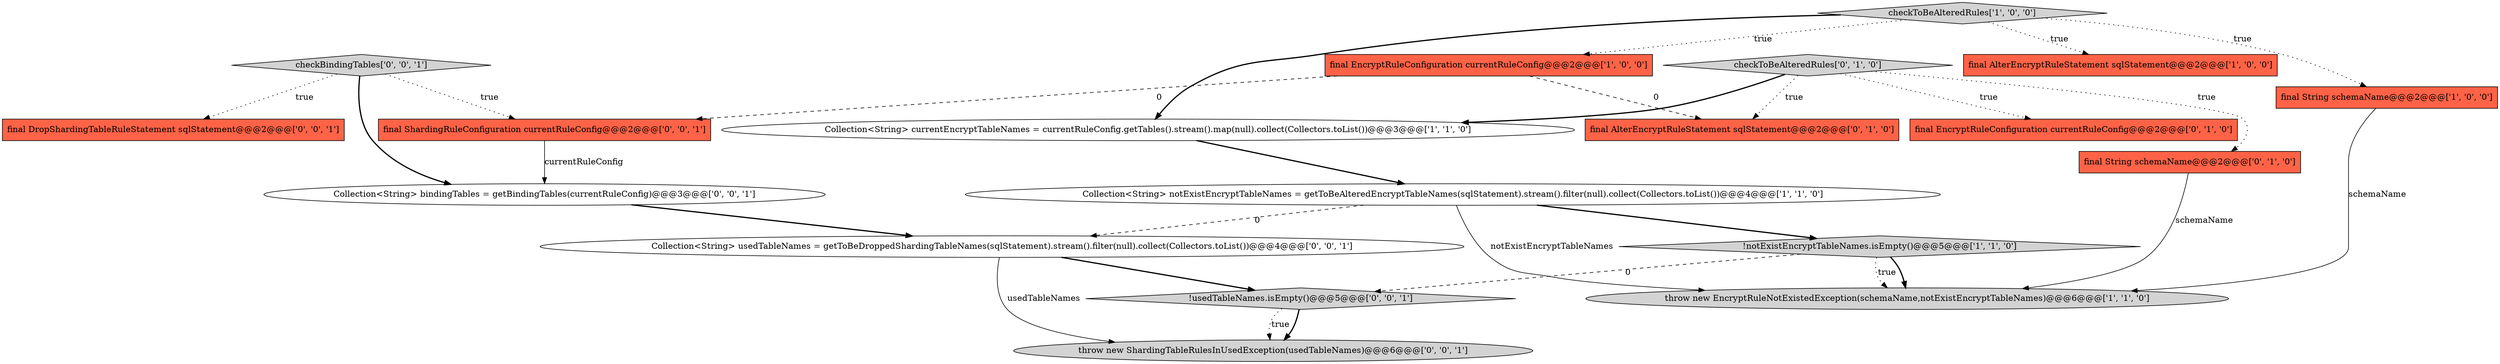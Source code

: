 digraph {
3 [style = filled, label = "!notExistEncryptTableNames.isEmpty()@@@5@@@['1', '1', '0']", fillcolor = lightgray, shape = diamond image = "AAA0AAABBB1BBB"];
9 [style = filled, label = "checkToBeAlteredRules['0', '1', '0']", fillcolor = lightgray, shape = diamond image = "AAA0AAABBB2BBB"];
11 [style = filled, label = "final AlterEncryptRuleStatement sqlStatement@@@2@@@['0', '1', '0']", fillcolor = tomato, shape = box image = "AAA1AAABBB2BBB"];
2 [style = filled, label = "Collection<String> currentEncryptTableNames = currentRuleConfig.getTables().stream().map(null).collect(Collectors.toList())@@@3@@@['1', '1', '0']", fillcolor = white, shape = ellipse image = "AAA0AAABBB1BBB"];
7 [style = filled, label = "checkToBeAlteredRules['1', '0', '0']", fillcolor = lightgray, shape = diamond image = "AAA0AAABBB1BBB"];
4 [style = filled, label = "Collection<String> notExistEncryptTableNames = getToBeAlteredEncryptTableNames(sqlStatement).stream().filter(null).collect(Collectors.toList())@@@4@@@['1', '1', '0']", fillcolor = white, shape = ellipse image = "AAA0AAABBB1BBB"];
6 [style = filled, label = "final EncryptRuleConfiguration currentRuleConfig@@@2@@@['1', '0', '0']", fillcolor = tomato, shape = box image = "AAA1AAABBB1BBB"];
1 [style = filled, label = "final AlterEncryptRuleStatement sqlStatement@@@2@@@['1', '0', '0']", fillcolor = tomato, shape = box image = "AAA0AAABBB1BBB"];
8 [style = filled, label = "final EncryptRuleConfiguration currentRuleConfig@@@2@@@['0', '1', '0']", fillcolor = tomato, shape = box image = "AAA0AAABBB2BBB"];
10 [style = filled, label = "final String schemaName@@@2@@@['0', '1', '0']", fillcolor = tomato, shape = box image = "AAA0AAABBB2BBB"];
5 [style = filled, label = "throw new EncryptRuleNotExistedException(schemaName,notExistEncryptTableNames)@@@6@@@['1', '1', '0']", fillcolor = lightgray, shape = ellipse image = "AAA0AAABBB1BBB"];
12 [style = filled, label = "!usedTableNames.isEmpty()@@@5@@@['0', '0', '1']", fillcolor = lightgray, shape = diamond image = "AAA0AAABBB3BBB"];
15 [style = filled, label = "final DropShardingTableRuleStatement sqlStatement@@@2@@@['0', '0', '1']", fillcolor = tomato, shape = box image = "AAA0AAABBB3BBB"];
13 [style = filled, label = "throw new ShardingTableRulesInUsedException(usedTableNames)@@@6@@@['0', '0', '1']", fillcolor = lightgray, shape = ellipse image = "AAA0AAABBB3BBB"];
14 [style = filled, label = "checkBindingTables['0', '0', '1']", fillcolor = lightgray, shape = diamond image = "AAA0AAABBB3BBB"];
16 [style = filled, label = "Collection<String> bindingTables = getBindingTables(currentRuleConfig)@@@3@@@['0', '0', '1']", fillcolor = white, shape = ellipse image = "AAA0AAABBB3BBB"];
0 [style = filled, label = "final String schemaName@@@2@@@['1', '0', '0']", fillcolor = tomato, shape = box image = "AAA0AAABBB1BBB"];
18 [style = filled, label = "Collection<String> usedTableNames = getToBeDroppedShardingTableNames(sqlStatement).stream().filter(null).collect(Collectors.toList())@@@4@@@['0', '0', '1']", fillcolor = white, shape = ellipse image = "AAA0AAABBB3BBB"];
17 [style = filled, label = "final ShardingRuleConfiguration currentRuleConfig@@@2@@@['0', '0', '1']", fillcolor = tomato, shape = box image = "AAA0AAABBB3BBB"];
14->16 [style = bold, label=""];
4->18 [style = dashed, label="0"];
4->3 [style = bold, label=""];
7->6 [style = dotted, label="true"];
16->18 [style = bold, label=""];
0->5 [style = solid, label="schemaName"];
9->2 [style = bold, label=""];
9->11 [style = dotted, label="true"];
6->11 [style = dashed, label="0"];
18->12 [style = bold, label=""];
6->17 [style = dashed, label="0"];
7->0 [style = dotted, label="true"];
2->4 [style = bold, label=""];
18->13 [style = solid, label="usedTableNames"];
17->16 [style = solid, label="currentRuleConfig"];
9->8 [style = dotted, label="true"];
14->17 [style = dotted, label="true"];
12->13 [style = bold, label=""];
14->15 [style = dotted, label="true"];
3->5 [style = bold, label=""];
12->13 [style = dotted, label="true"];
3->5 [style = dotted, label="true"];
3->12 [style = dashed, label="0"];
7->2 [style = bold, label=""];
4->5 [style = solid, label="notExistEncryptTableNames"];
7->1 [style = dotted, label="true"];
9->10 [style = dotted, label="true"];
10->5 [style = solid, label="schemaName"];
}
